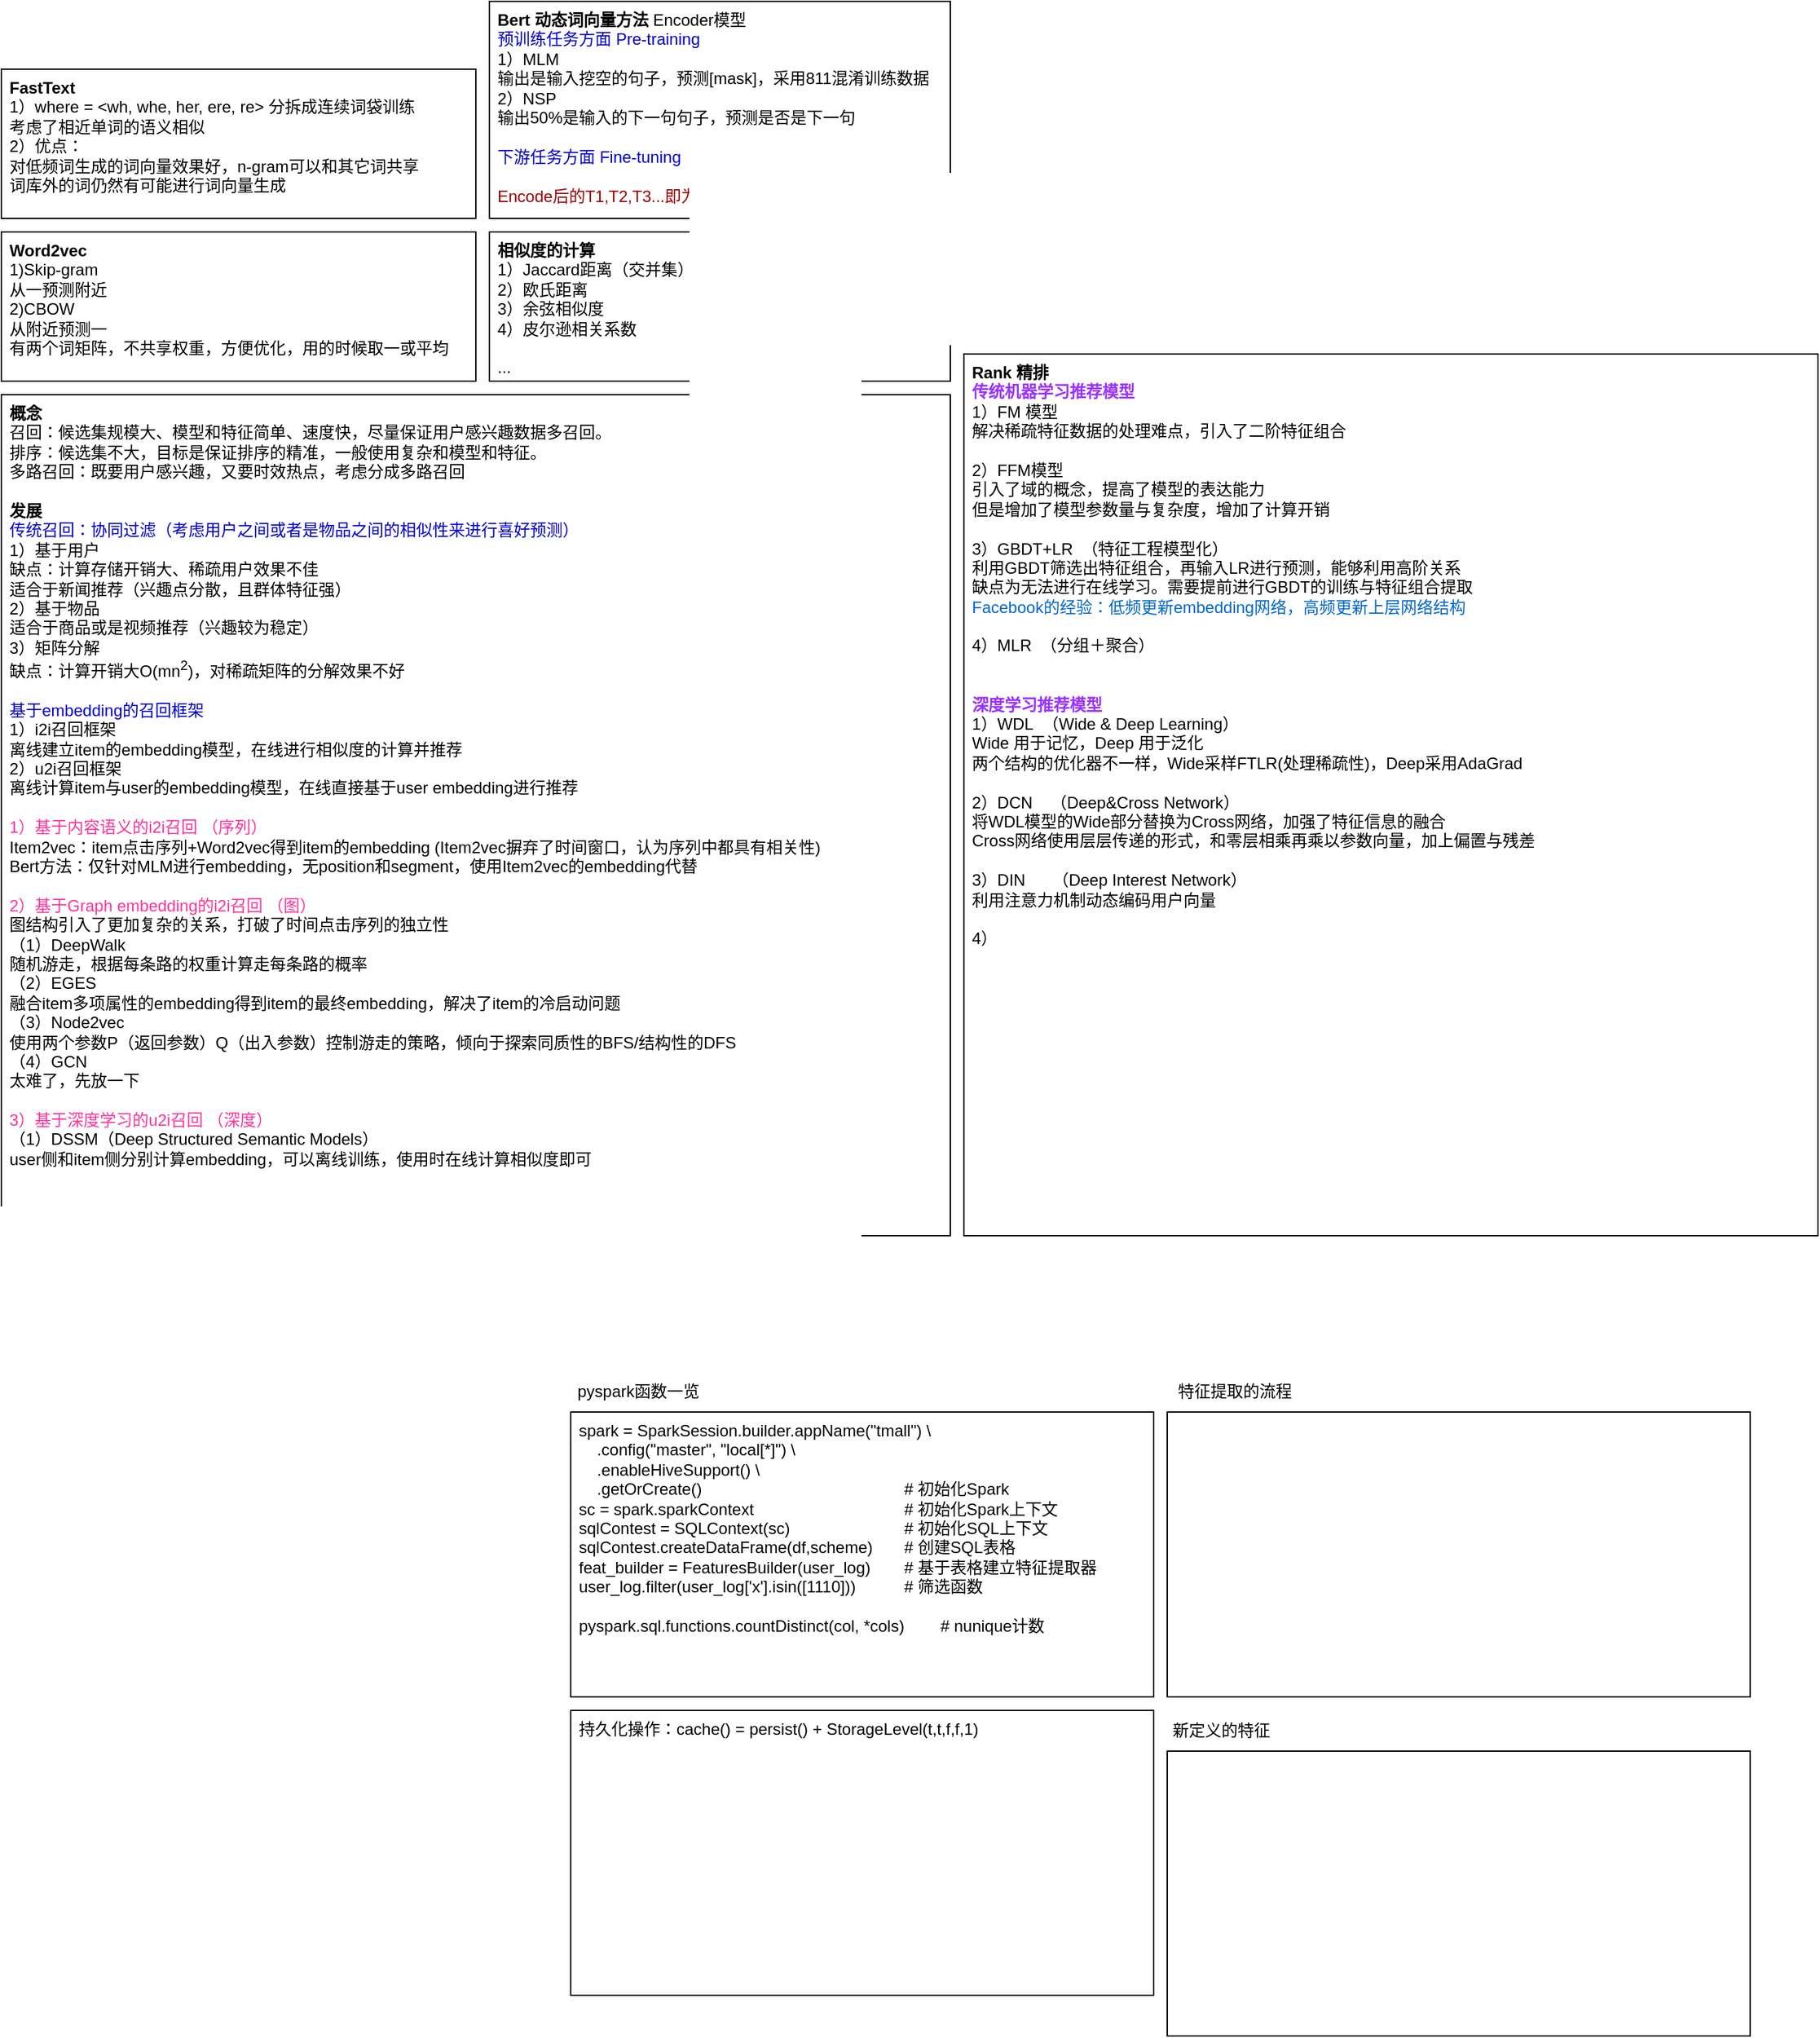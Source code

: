 <mxfile version="24.7.7">
  <diagram name="第 1 页" id="36jbz5RrVT9zZQwFr1fX">
    <mxGraphModel dx="1592" dy="2033" grid="1" gridSize="10" guides="1" tooltips="1" connect="1" arrows="1" fold="1" page="0" pageScale="1" pageWidth="827" pageHeight="1169" math="0" shadow="0">
      <root>
        <mxCell id="0" />
        <mxCell id="1" parent="0" />
        <mxCell id="ATmWsD3FDVk_h2czRpAP-1" value="&lt;div&gt;spark = SparkSession.builder&lt;span style=&quot;background-color: initial;&quot;&gt;.appName(&quot;tmall&quot;) \&lt;/span&gt;&lt;/div&gt;&lt;div&gt;&amp;nbsp; &amp;nbsp; .config(&quot;master&quot;, &quot;local[*]&quot;) \&lt;/div&gt;&lt;div&gt;&amp;nbsp; &amp;nbsp; .enableHiveSupport() \&lt;/div&gt;&lt;div&gt;&amp;nbsp; &amp;nbsp; .getOrCreate()&lt;span style=&quot;white-space: pre;&quot;&gt;&#x9;&lt;/span&gt;&lt;span style=&quot;white-space: pre;&quot;&gt;&#x9;&lt;/span&gt;&lt;span style=&quot;white-space: pre;&quot;&gt;&#x9;&lt;/span&gt;&lt;span style=&quot;white-space: pre;&quot;&gt;&#x9;&lt;/span&gt;&lt;span style=&quot;white-space: pre;&quot;&gt;&#x9;&lt;span style=&quot;white-space: pre;&quot;&gt;&#x9;&lt;/span&gt;&lt;/span&gt;# 初始化Spark&lt;/div&gt;&lt;div&gt;sc = spark.sparkContext&lt;span style=&quot;white-space: pre;&quot;&gt;&#x9;&lt;/span&gt;&lt;span style=&quot;white-space: pre;&quot;&gt;&#x9;&lt;/span&gt;&lt;span style=&quot;white-space: pre;&quot;&gt;&#x9;&lt;/span&gt;&lt;span style=&quot;white-space: pre;&quot;&gt;&#x9;&lt;span style=&quot;white-space: pre;&quot;&gt;&#x9;&lt;/span&gt;&lt;/span&gt;# 初始化Spark上下文&lt;br&gt;&lt;/div&gt;&lt;div&gt;sqlContest = SQLContext(sc)&lt;span style=&quot;white-space: pre;&quot;&gt;&#x9;&lt;/span&gt;&lt;span style=&quot;white-space: pre;&quot;&gt;&#x9;&lt;/span&gt;&lt;span style=&quot;white-space: pre;&quot;&gt;&#x9;&lt;span style=&quot;white-space: pre;&quot;&gt;&#x9;&lt;/span&gt;&lt;/span&gt;# 初始化SQL上下文&lt;br&gt;&lt;/div&gt;&lt;div&gt;sqlContest.createDataFrame(df,scheme)&lt;span style=&quot;white-space: pre;&quot;&gt;&#x9;&lt;/span&gt;# 创建SQL表格&lt;br&gt;&lt;/div&gt;&lt;div&gt;feat_builder = FeaturesBuilder(user_log)&lt;span style=&quot;white-space: pre;&quot;&gt;&#x9;&lt;/span&gt;# 基于表格建立特征提取器&lt;br&gt;&lt;/div&gt;&lt;div&gt;user_log.filter(user_log[&#39;x&#39;].isin([1110]))&lt;span style=&quot;white-space: pre;&quot;&gt;&#x9;&lt;/span&gt;&lt;span style=&quot;white-space: pre;&quot;&gt;&#x9;&lt;/span&gt;# 筛选函数&lt;br&gt;&lt;/div&gt;&lt;div&gt;&lt;br&gt;&lt;/div&gt;&lt;div&gt;pyspark.sql.functions.countDistinct(col, *cols)&lt;span style=&quot;white-space: pre;&quot;&gt;&#x9;&lt;/span&gt;# nunique计数&lt;br&gt;&lt;/div&gt;&lt;div&gt;&lt;br&gt;&lt;/div&gt;" style="rounded=0;whiteSpace=wrap;html=1;align=left;verticalAlign=top;spacingLeft=4;" parent="1" vertex="1">
          <mxGeometry x="-220" y="-170" width="430" height="210" as="geometry" />
        </mxCell>
        <mxCell id="ATmWsD3FDVk_h2czRpAP-2" value="pyspark函数一览" style="text;html=1;align=center;verticalAlign=middle;whiteSpace=wrap;rounded=0;" parent="1" vertex="1">
          <mxGeometry x="-220" y="-200" width="100" height="30" as="geometry" />
        </mxCell>
        <mxCell id="ATmWsD3FDVk_h2czRpAP-3" value="&lt;div&gt;&lt;br&gt;&lt;/div&gt;" style="rounded=0;whiteSpace=wrap;html=1;align=left;verticalAlign=top;spacingLeft=4;" parent="1" vertex="1">
          <mxGeometry x="220" y="-170" width="430" height="210" as="geometry" />
        </mxCell>
        <mxCell id="ATmWsD3FDVk_h2czRpAP-4" value="特征提取的流程" style="text;html=1;align=center;verticalAlign=middle;whiteSpace=wrap;rounded=0;" parent="1" vertex="1">
          <mxGeometry x="220" y="-200" width="100" height="30" as="geometry" />
        </mxCell>
        <mxCell id="ATmWsD3FDVk_h2czRpAP-5" value="新定义的特征" style="text;html=1;align=center;verticalAlign=middle;whiteSpace=wrap;rounded=0;" parent="1" vertex="1">
          <mxGeometry x="220" y="50" width="80" height="30" as="geometry" />
        </mxCell>
        <mxCell id="ATmWsD3FDVk_h2czRpAP-6" value="&lt;div&gt;&lt;br&gt;&lt;/div&gt;" style="rounded=0;whiteSpace=wrap;html=1;align=left;verticalAlign=top;spacingLeft=4;" parent="1" vertex="1">
          <mxGeometry x="220" y="80" width="430" height="210" as="geometry" />
        </mxCell>
        <mxCell id="ATmWsD3FDVk_h2czRpAP-8" value="&lt;div&gt;&lt;b&gt;概念&lt;/b&gt;&lt;/div&gt;&lt;div&gt;召回：候选集规模大、模型和特征简单、速度快，尽量保证用户感兴趣数据多召回。&lt;/div&gt;&lt;div&gt;排序：候选集不大，目标是保证排序的精准，一般使用复杂和模型和特征。&lt;/div&gt;&lt;div&gt;多路召回：既要用户感兴趣，又要时效热点，考虑分成多路召回&lt;/div&gt;&lt;div&gt;&lt;br&gt;&lt;/div&gt;&lt;div&gt;&lt;b&gt;发展&lt;/b&gt;&lt;/div&gt;&lt;div&gt;&lt;font color=&quot;#0000cc&quot;&gt;传统召回：协同过滤（考虑用户之间或者是物品之间的相似性来进行喜好预测）&lt;/font&gt;&lt;/div&gt;&lt;div&gt;1）基于用户&lt;/div&gt;&lt;div&gt;缺点：计算存储开销大、稀疏用户效果不佳&lt;/div&gt;&lt;div&gt;适合于新闻推荐（兴趣点分散，且群体特征强）&lt;/div&gt;&lt;div&gt;2）基于物品&lt;/div&gt;&lt;div&gt;适合于商品或是视频推荐（兴趣较为稳定）&lt;/div&gt;&lt;div&gt;3）矩阵分解&lt;br&gt;&lt;/div&gt;&lt;div&gt;缺点：计算开销大O(mn&lt;sup&gt;2&lt;/sup&gt;)，对稀疏矩阵的分解效果不好&lt;/div&gt;&lt;div&gt;&lt;br&gt;&lt;/div&gt;&lt;div&gt;&lt;font color=&quot;#0000cc&quot;&gt;基于embedding的召回框架&lt;/font&gt;&lt;/div&gt;&lt;div&gt;1）i2i召回框架&lt;/div&gt;&lt;div&gt;离线建立item的embedding模型，在线进行相似度的计算并推荐&lt;/div&gt;&lt;div&gt;2）u2i召回框架&lt;/div&gt;&lt;div&gt;离线计算item与user的&lt;span style=&quot;background-color: initial;&quot;&gt;embedding模型，在线直接基于user&amp;nbsp;&lt;/span&gt;&lt;span style=&quot;background-color: initial;&quot;&gt;embedding进行推荐&lt;/span&gt;&lt;/div&gt;&lt;div&gt;&lt;br&gt;&lt;/div&gt;&lt;div&gt;&lt;font color=&quot;#ff3399&quot;&gt;1）基于内容语义的i2i召回 （序列）&lt;/font&gt;&lt;/div&gt;&lt;div&gt;Item2vec：item点击序列+Word2vec得到item的embedding (&lt;span style=&quot;background-color: initial;&quot;&gt;Item2vec&lt;/span&gt;&lt;span style=&quot;background-color: initial;&quot;&gt;摒弃了时间窗口，认为序列中都具有相关性)&lt;/span&gt;&lt;/div&gt;&lt;div&gt;&lt;span style=&quot;background-color: initial;&quot;&gt;Bert方法：仅针对MLM进行embedding，无position和segment，使用&lt;/span&gt;&lt;span style=&quot;background-color: initial;&quot;&gt;Item2vec的embedding代替&lt;/span&gt;&lt;/div&gt;&lt;div&gt;&lt;span style=&quot;background-color: initial;&quot;&gt;&lt;br&gt;&lt;/span&gt;&lt;/div&gt;&lt;div&gt;&lt;span style=&quot;background-color: initial;&quot;&gt;&lt;font color=&quot;#ff3399&quot;&gt;2）基于Graph embedding的i2i召回 （图）&lt;/font&gt;&lt;/span&gt;&lt;/div&gt;&lt;div&gt;&lt;span style=&quot;background-color: initial;&quot;&gt;图结构引入了更加复杂的关系，打破了时间点击序列的独立性&lt;/span&gt;&lt;/div&gt;&lt;div&gt;&lt;span style=&quot;background-color: initial;&quot;&gt;（1）DeepWalk&lt;/span&gt;&lt;br&gt;&lt;/div&gt;&lt;div&gt;随机游走，根据每条路的权重计算走每条路的概率&lt;/div&gt;&lt;div&gt;&lt;span style=&quot;background-color: initial;&quot;&gt;（2）EGES&lt;/span&gt;&lt;/div&gt;&lt;div&gt;&lt;span style=&quot;background-color: initial;&quot;&gt;融合item多项属性的embedding得到item的最终embedding，解决了item的冷启动问题&lt;/span&gt;&lt;/div&gt;&lt;div&gt;（3）Node2vec&lt;/div&gt;&lt;div&gt;使用两个参数P（返回参数）Q（出入参数）控制游走的策略，倾向于探索同质性的BFS/结构性的DFS&lt;/div&gt;&lt;div&gt;（4）GCN&lt;/div&gt;&lt;div&gt;太难了，先放一下&lt;/div&gt;&lt;div&gt;&lt;br&gt;&lt;/div&gt;&lt;div&gt;&lt;span style=&quot;color: rgb(255, 51, 153);&quot;&gt;3）基于深度学习的u2i召回 （深度）&lt;/span&gt;&lt;br&gt;&lt;/div&gt;&lt;div&gt;（1）DSSM（Deep Structured Semantic Models）&lt;/div&gt;&lt;div&gt;user侧和item侧分别计算embedding，可以离线训练，使用时在线计算相似度即可&lt;/div&gt;" style="rounded=0;whiteSpace=wrap;html=1;align=left;verticalAlign=top;spacingLeft=4;" parent="1" vertex="1">
          <mxGeometry x="-640" y="-920" width="700" height="620" as="geometry" />
        </mxCell>
        <mxCell id="ATmWsD3FDVk_h2czRpAP-10" value="&lt;div&gt;&lt;b&gt;相似度的计算&lt;/b&gt;&lt;/div&gt;&lt;div&gt;1）Jaccard距离（交并集）&lt;/div&gt;&lt;div&gt;2）欧氏距离&lt;/div&gt;&lt;div&gt;3）余弦相似度&lt;/div&gt;&lt;div&gt;4）皮尔逊相关系数&lt;/div&gt;&lt;div&gt;&lt;br&gt;&lt;/div&gt;&lt;div&gt;...&lt;/div&gt;" style="rounded=0;whiteSpace=wrap;html=1;align=left;verticalAlign=top;spacingLeft=4;" parent="1" vertex="1">
          <mxGeometry x="-280" y="-1040" width="340" height="110" as="geometry" />
        </mxCell>
        <mxCell id="ATmWsD3FDVk_h2czRpAP-11" value="&lt;b&gt;Word2vec&lt;/b&gt;&lt;div&gt;1)Skip-gram&lt;/div&gt;&lt;div&gt;从一预测附近&lt;/div&gt;&lt;div&gt;2)CBOW&lt;/div&gt;&lt;div&gt;从附近预测一&lt;/div&gt;&lt;div&gt;有两个词矩阵，不共享权重，方便优化，用的时候取一或平均&lt;/div&gt;" style="rounded=0;whiteSpace=wrap;html=1;align=left;verticalAlign=top;spacingLeft=4;" parent="1" vertex="1">
          <mxGeometry x="-640" y="-1040" width="350" height="110" as="geometry" />
        </mxCell>
        <mxCell id="ATmWsD3FDVk_h2czRpAP-13" value="&lt;b&gt;FastText&lt;/b&gt;&lt;br&gt;&lt;div&gt;1）where = &amp;lt;wh, whe, her, ere, re&amp;gt; 分拆成连续词袋训练&lt;/div&gt;&lt;div&gt;考虑了相近单词的语义相似&lt;/div&gt;&lt;div&gt;2）优点：&lt;/div&gt;&lt;div&gt;对低频词生成的词向量效果好，n-gram可以和其它词共享&lt;br&gt;&lt;/div&gt;&lt;div&gt;词库外的词仍然有可能进行词向量生成&lt;/div&gt;" style="rounded=0;whiteSpace=wrap;html=1;align=left;verticalAlign=top;spacingLeft=4;" parent="1" vertex="1">
          <mxGeometry x="-640" y="-1160" width="350" height="110" as="geometry" />
        </mxCell>
        <mxCell id="ATmWsD3FDVk_h2czRpAP-14" value="&lt;b&gt;Bert 动态词向量方法&amp;nbsp;&lt;/b&gt;Encoder模型&lt;br&gt;&lt;div&gt;&lt;font color=&quot;#0000cc&quot;&gt;预训练任务方面 Pre-training&lt;/font&gt;&lt;/div&gt;&lt;div&gt;1）MLM&lt;/div&gt;&lt;div&gt;输出是输入挖空的句子，&lt;span style=&quot;background-color: initial;&quot;&gt;预测[mask]，采用811混淆训练数据&lt;/span&gt;&lt;/div&gt;&lt;div&gt;2）NSP&lt;/div&gt;&lt;div&gt;输出50%是输入的下一句句子，预测是否是下一句&lt;/div&gt;&lt;div&gt;&lt;br&gt;&lt;/div&gt;&lt;div&gt;&lt;font color=&quot;#0000cc&quot;&gt;下游任务方面 Fine-tuning&lt;/font&gt;&lt;/div&gt;&lt;div&gt;&lt;font color=&quot;#0000cc&quot;&gt;&lt;br&gt;&lt;/font&gt;&lt;/div&gt;&lt;div&gt;&lt;font color=&quot;#990000&quot;&gt;Encode后的T1,T2,T3...即为所需的句子embedding（Token）&lt;/font&gt;&lt;/div&gt;" style="rounded=0;whiteSpace=wrap;html=1;align=left;verticalAlign=top;spacingLeft=4;" parent="1" vertex="1">
          <mxGeometry x="-280" y="-1210" width="340" height="160" as="geometry" />
        </mxCell>
        <mxCell id="H9xUbHL-VWyd2PXrm6Qb-2" value="&lt;b&gt;Rank 精排&lt;/b&gt;&lt;div&gt;&lt;b&gt;&lt;font color=&quot;#9933ff&quot;&gt;传统机器学习推荐模型&lt;/font&gt;&lt;br&gt;&lt;/b&gt;&lt;div&gt;1）FM 模型&lt;/div&gt;&lt;div&gt;解决稀疏特征数据的处理难点，引入了二阶特征组合&lt;/div&gt;&lt;div&gt;&lt;br&gt;&lt;/div&gt;&lt;div&gt;2）FFM模型&lt;/div&gt;&lt;div&gt;引入了域的概念，提高了模型的表达能力&lt;/div&gt;&lt;div&gt;但是增加了模型参数量与复杂度，增加了计算开销&lt;/div&gt;&lt;div&gt;&lt;br&gt;&lt;/div&gt;&lt;div&gt;3）GBDT+LR&amp;nbsp; （特征工程模型化）&lt;/div&gt;&lt;div&gt;利用GBDT筛选出特征组合，再输入LR进行预测，能够利用高阶关系&lt;/div&gt;&lt;div&gt;缺点为无法进行在线学习。需要提前进行GBDT的训练与特征组合提取&lt;/div&gt;&lt;div&gt;&lt;font color=&quot;#0066cc&quot;&gt;Facebook的经验：低频更新embedding网络，高频更新上层网络结构&lt;/font&gt;&lt;/div&gt;&lt;div&gt;&lt;br&gt;&lt;/div&gt;&lt;div&gt;4）MLR&amp;nbsp; （分组＋聚合）&lt;/div&gt;&lt;div&gt;&lt;br&gt;&lt;/div&gt;&lt;div&gt;&lt;br&gt;&lt;/div&gt;&lt;div&gt;&lt;b&gt;&lt;font color=&quot;#9933ff&quot;&gt;深度学习推荐模型&lt;/font&gt;&lt;/b&gt;&lt;br&gt;&lt;/div&gt;&lt;div&gt;1）WDL&amp;nbsp; （Wide &amp;amp; Deep Learning）&lt;/div&gt;&lt;/div&gt;&lt;div&gt;Wide 用于记忆，Deep 用于泛化&lt;/div&gt;&lt;div&gt;两个结构的优化器不一样，Wide采样FTLR(处理稀疏性)，Deep采用AdaGrad&lt;/div&gt;&lt;div&gt;&lt;br&gt;&lt;/div&gt;&lt;div&gt;2）DCN&amp;nbsp; &amp;nbsp; （Deep&amp;amp;Cross Network）&lt;/div&gt;&lt;div&gt;将WDL模型的Wide部分替换为Cross网络，加强了特征信息的融合&lt;/div&gt;&lt;div&gt;Cross网络使用层层传递的形式，和零层相乘再乘以参数向量，加上偏置与残差&lt;/div&gt;&lt;div&gt;&lt;br&gt;&lt;/div&gt;&lt;div&gt;3）DIN&amp;nbsp; &amp;nbsp; &amp;nbsp; （Deep Interest Network）&lt;/div&gt;&lt;div&gt;利用注意力机制动态编码用户向量&lt;/div&gt;&lt;div&gt;&lt;br&gt;&lt;/div&gt;&lt;div&gt;4）&lt;/div&gt;" style="rounded=0;whiteSpace=wrap;html=1;align=left;verticalAlign=top;spacingLeft=4;" parent="1" vertex="1">
          <mxGeometry x="70" y="-950" width="630" height="650" as="geometry" />
        </mxCell>
        <mxCell id="AfWugfe7J9f31vIiHwEm-1" value="&lt;div&gt;持久化操作：cache() = persist() + StorageLevel(t,t,f,f,1)&amp;nbsp;&amp;nbsp;&lt;/div&gt;" style="rounded=0;whiteSpace=wrap;html=1;align=left;verticalAlign=top;spacingLeft=4;" vertex="1" parent="1">
          <mxGeometry x="-220" y="50" width="430" height="210" as="geometry" />
        </mxCell>
      </root>
    </mxGraphModel>
  </diagram>
</mxfile>
